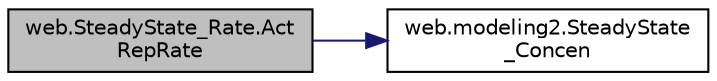 digraph "web.SteadyState_Rate.ActRepRate"
{
  edge [fontname="Helvetica",fontsize="10",labelfontname="Helvetica",labelfontsize="10"];
  node [fontname="Helvetica",fontsize="10",shape=record];
  rankdir="LR";
  Node1 [label="web.SteadyState_Rate.Act\lRepRate",height=0.2,width=0.4,color="black", fillcolor="grey75", style="filled" fontcolor="black"];
  Node1 -> Node2 [color="midnightblue",fontsize="10",style="solid",fontname="Helvetica"];
  Node2 [label="web.modeling2.SteadyState\l_Concen",height=0.2,width=0.4,color="black", fillcolor="white", style="filled",URL="$namespaceweb_1_1modeling2.html#a94a4dd1113863222897b23466e0417d0"];
}
